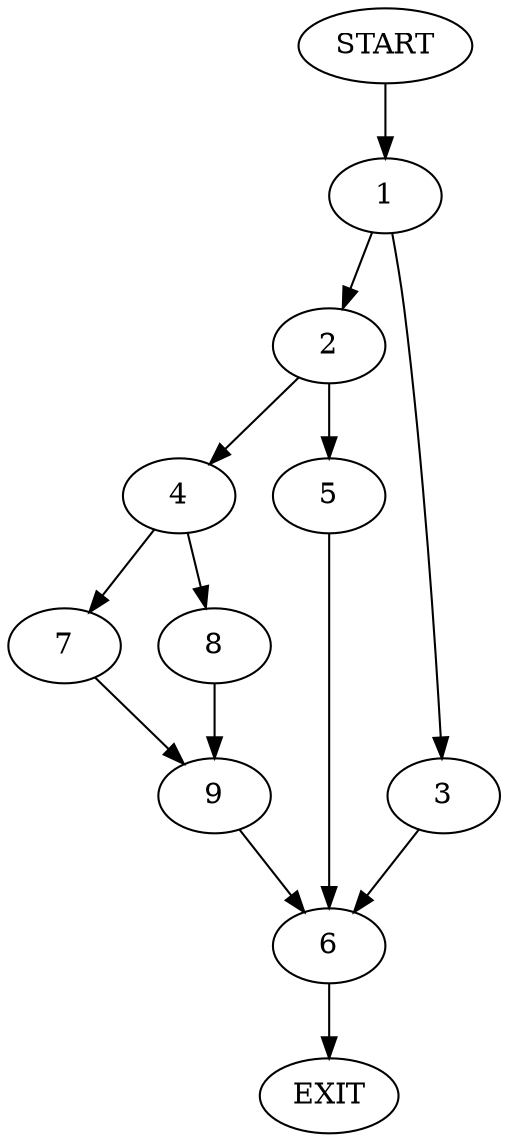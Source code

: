 digraph {
0 [label="START"]
10 [label="EXIT"]
0 -> 1
1 -> 2
1 -> 3
2 -> 4
2 -> 5
3 -> 6
5 -> 6
4 -> 7
4 -> 8
6 -> 10
7 -> 9
8 -> 9
9 -> 6
}
